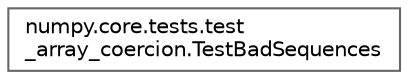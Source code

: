 digraph "Graphical Class Hierarchy"
{
 // LATEX_PDF_SIZE
  bgcolor="transparent";
  edge [fontname=Helvetica,fontsize=10,labelfontname=Helvetica,labelfontsize=10];
  node [fontname=Helvetica,fontsize=10,shape=box,height=0.2,width=0.4];
  rankdir="LR";
  Node0 [id="Node000000",label="numpy.core.tests.test\l_array_coercion.TestBadSequences",height=0.2,width=0.4,color="grey40", fillcolor="white", style="filled",URL="$dd/d0d/classnumpy_1_1core_1_1tests_1_1test__array__coercion_1_1TestBadSequences.html",tooltip=" "];
}
